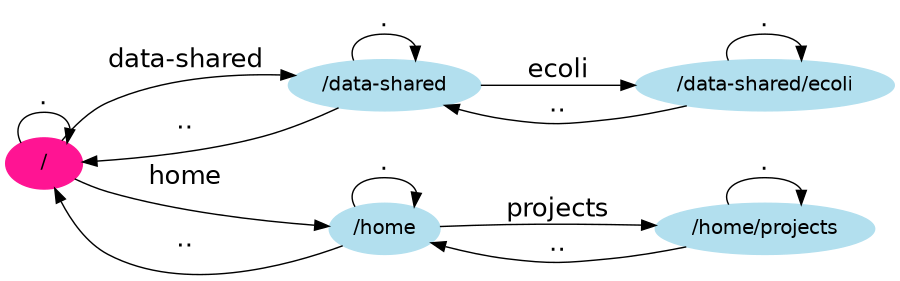 digraph paths {
  size="6,6";
  node [color=lightblue2, style=filled];
  rankdir = "LR";
  edge [fontname = "Helvetica" fontsize = 18]
  node [fontname = "Helvetica"]

  "/" [rank = "source" color = "deeppink" ]

  "/" -> "/" [label = "."]
  "/" -> "/data-shared" [label = "data-shared"]
  "/data-shared" -> "/" [label = ".."]
  "/data-shared" -> "/data-shared" [label = "."]

  "/data-shared" -> "/data-shared/ecoli" [label = "ecoli"]
  "/data-shared/ecoli" -> "/data-shared" [label = ".."]
  "/data-shared/ecoli" -> "/data-shared/ecoli" [label = "."]


  "/" -> "/home" [label = "home"]
  "/home" -> "/" [label = ".."]
  "/home" -> "/home" [label = "."]

  "/home" -> "/home/projects" [label = "projects"]
  "/home/projects" -> "/home" [label = ".."]
  "/home/projects" -> "/home/projects" [label = "."]
}
